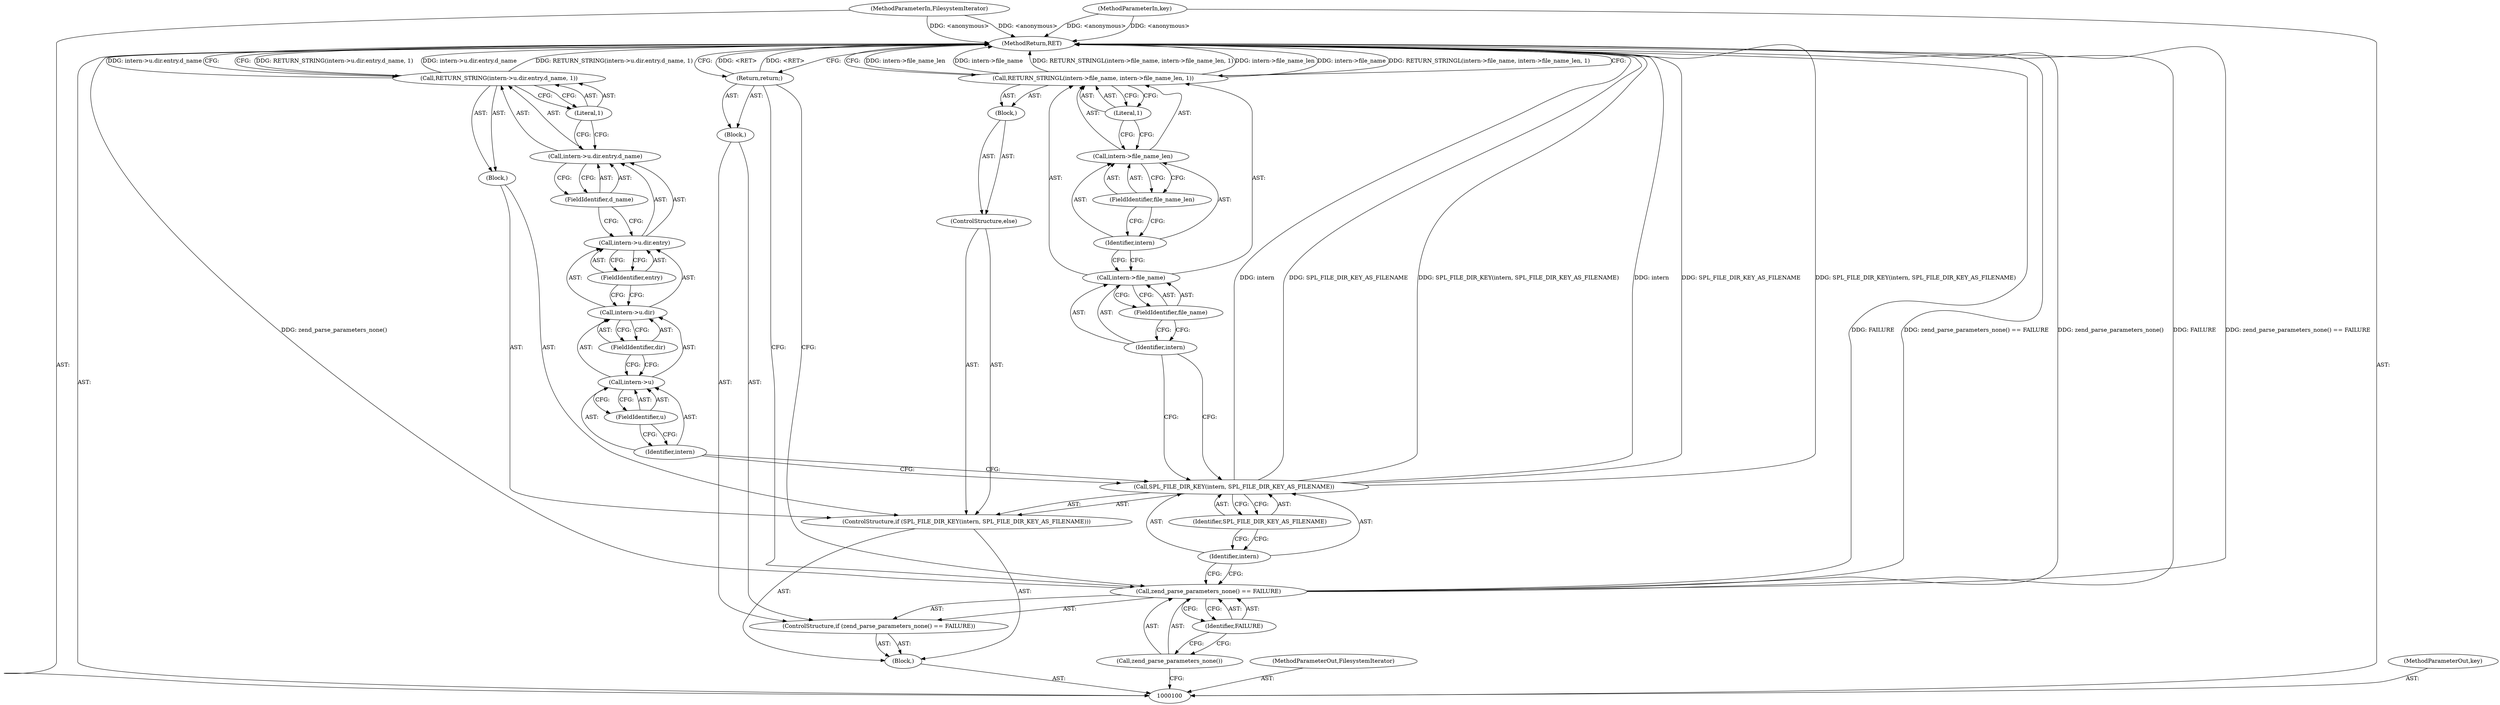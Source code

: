 digraph "0_php-src_7245bff300d3fa8bacbef7897ff080a6f1c23eba?w=1_8" {
"1000136" [label="(MethodReturn,RET)"];
"1000101" [label="(MethodParameterIn,FilesystemIterator)"];
"1000177" [label="(MethodParameterOut,FilesystemIterator)"];
"1000102" [label="(MethodParameterIn,key)"];
"1000178" [label="(MethodParameterOut,key)"];
"1000116" [label="(Call,intern->u.dir.entry.d_name)"];
"1000117" [label="(Call,intern->u.dir.entry)"];
"1000118" [label="(Call,intern->u.dir)"];
"1000119" [label="(Call,intern->u)"];
"1000120" [label="(Identifier,intern)"];
"1000115" [label="(Call,RETURN_STRING(intern->u.dir.entry.d_name, 1))"];
"1000121" [label="(FieldIdentifier,u)"];
"1000122" [label="(FieldIdentifier,dir)"];
"1000123" [label="(FieldIdentifier,entry)"];
"1000124" [label="(FieldIdentifier,d_name)"];
"1000125" [label="(Literal,1)"];
"1000126" [label="(ControlStructure,else)"];
"1000127" [label="(Block,)"];
"1000129" [label="(Call,intern->file_name)"];
"1000130" [label="(Identifier,intern)"];
"1000128" [label="(Call,RETURN_STRINGL(intern->file_name, intern->file_name_len, 1))"];
"1000131" [label="(FieldIdentifier,file_name)"];
"1000132" [label="(Call,intern->file_name_len)"];
"1000133" [label="(Identifier,intern)"];
"1000134" [label="(FieldIdentifier,file_name_len)"];
"1000135" [label="(Literal,1)"];
"1000103" [label="(Block,)"];
"1000104" [label="(ControlStructure,if (zend_parse_parameters_none() == FAILURE))"];
"1000107" [label="(Identifier,FAILURE)"];
"1000108" [label="(Block,)"];
"1000105" [label="(Call,zend_parse_parameters_none() == FAILURE)"];
"1000106" [label="(Call,zend_parse_parameters_none())"];
"1000109" [label="(Return,return;)"];
"1000110" [label="(ControlStructure,if (SPL_FILE_DIR_KEY(intern, SPL_FILE_DIR_KEY_AS_FILENAME)))"];
"1000112" [label="(Identifier,intern)"];
"1000113" [label="(Identifier,SPL_FILE_DIR_KEY_AS_FILENAME)"];
"1000111" [label="(Call,SPL_FILE_DIR_KEY(intern, SPL_FILE_DIR_KEY_AS_FILENAME))"];
"1000114" [label="(Block,)"];
"1000136" -> "1000100"  [label="AST: "];
"1000136" -> "1000109"  [label="CFG: "];
"1000136" -> "1000115"  [label="CFG: "];
"1000136" -> "1000128"  [label="CFG: "];
"1000105" -> "1000136"  [label="DDG: FAILURE"];
"1000105" -> "1000136"  [label="DDG: zend_parse_parameters_none() == FAILURE"];
"1000105" -> "1000136"  [label="DDG: zend_parse_parameters_none()"];
"1000128" -> "1000136"  [label="DDG: intern->file_name_len"];
"1000128" -> "1000136"  [label="DDG: intern->file_name"];
"1000128" -> "1000136"  [label="DDG: RETURN_STRINGL(intern->file_name, intern->file_name_len, 1)"];
"1000115" -> "1000136"  [label="DDG: RETURN_STRING(intern->u.dir.entry.d_name, 1)"];
"1000115" -> "1000136"  [label="DDG: intern->u.dir.entry.d_name"];
"1000102" -> "1000136"  [label="DDG: <anonymous>"];
"1000111" -> "1000136"  [label="DDG: intern"];
"1000111" -> "1000136"  [label="DDG: SPL_FILE_DIR_KEY_AS_FILENAME"];
"1000111" -> "1000136"  [label="DDG: SPL_FILE_DIR_KEY(intern, SPL_FILE_DIR_KEY_AS_FILENAME)"];
"1000101" -> "1000136"  [label="DDG: <anonymous>"];
"1000109" -> "1000136"  [label="DDG: <RET>"];
"1000101" -> "1000100"  [label="AST: "];
"1000101" -> "1000136"  [label="DDG: <anonymous>"];
"1000177" -> "1000100"  [label="AST: "];
"1000102" -> "1000100"  [label="AST: "];
"1000102" -> "1000136"  [label="DDG: <anonymous>"];
"1000178" -> "1000100"  [label="AST: "];
"1000116" -> "1000115"  [label="AST: "];
"1000116" -> "1000124"  [label="CFG: "];
"1000117" -> "1000116"  [label="AST: "];
"1000124" -> "1000116"  [label="AST: "];
"1000125" -> "1000116"  [label="CFG: "];
"1000117" -> "1000116"  [label="AST: "];
"1000117" -> "1000123"  [label="CFG: "];
"1000118" -> "1000117"  [label="AST: "];
"1000123" -> "1000117"  [label="AST: "];
"1000124" -> "1000117"  [label="CFG: "];
"1000118" -> "1000117"  [label="AST: "];
"1000118" -> "1000122"  [label="CFG: "];
"1000119" -> "1000118"  [label="AST: "];
"1000122" -> "1000118"  [label="AST: "];
"1000123" -> "1000118"  [label="CFG: "];
"1000119" -> "1000118"  [label="AST: "];
"1000119" -> "1000121"  [label="CFG: "];
"1000120" -> "1000119"  [label="AST: "];
"1000121" -> "1000119"  [label="AST: "];
"1000122" -> "1000119"  [label="CFG: "];
"1000120" -> "1000119"  [label="AST: "];
"1000120" -> "1000111"  [label="CFG: "];
"1000121" -> "1000120"  [label="CFG: "];
"1000115" -> "1000114"  [label="AST: "];
"1000115" -> "1000125"  [label="CFG: "];
"1000116" -> "1000115"  [label="AST: "];
"1000125" -> "1000115"  [label="AST: "];
"1000136" -> "1000115"  [label="CFG: "];
"1000115" -> "1000136"  [label="DDG: RETURN_STRING(intern->u.dir.entry.d_name, 1)"];
"1000115" -> "1000136"  [label="DDG: intern->u.dir.entry.d_name"];
"1000121" -> "1000119"  [label="AST: "];
"1000121" -> "1000120"  [label="CFG: "];
"1000119" -> "1000121"  [label="CFG: "];
"1000122" -> "1000118"  [label="AST: "];
"1000122" -> "1000119"  [label="CFG: "];
"1000118" -> "1000122"  [label="CFG: "];
"1000123" -> "1000117"  [label="AST: "];
"1000123" -> "1000118"  [label="CFG: "];
"1000117" -> "1000123"  [label="CFG: "];
"1000124" -> "1000116"  [label="AST: "];
"1000124" -> "1000117"  [label="CFG: "];
"1000116" -> "1000124"  [label="CFG: "];
"1000125" -> "1000115"  [label="AST: "];
"1000125" -> "1000116"  [label="CFG: "];
"1000115" -> "1000125"  [label="CFG: "];
"1000126" -> "1000110"  [label="AST: "];
"1000127" -> "1000126"  [label="AST: "];
"1000127" -> "1000126"  [label="AST: "];
"1000128" -> "1000127"  [label="AST: "];
"1000129" -> "1000128"  [label="AST: "];
"1000129" -> "1000131"  [label="CFG: "];
"1000130" -> "1000129"  [label="AST: "];
"1000131" -> "1000129"  [label="AST: "];
"1000133" -> "1000129"  [label="CFG: "];
"1000130" -> "1000129"  [label="AST: "];
"1000130" -> "1000111"  [label="CFG: "];
"1000131" -> "1000130"  [label="CFG: "];
"1000128" -> "1000127"  [label="AST: "];
"1000128" -> "1000135"  [label="CFG: "];
"1000129" -> "1000128"  [label="AST: "];
"1000132" -> "1000128"  [label="AST: "];
"1000135" -> "1000128"  [label="AST: "];
"1000136" -> "1000128"  [label="CFG: "];
"1000128" -> "1000136"  [label="DDG: intern->file_name_len"];
"1000128" -> "1000136"  [label="DDG: intern->file_name"];
"1000128" -> "1000136"  [label="DDG: RETURN_STRINGL(intern->file_name, intern->file_name_len, 1)"];
"1000131" -> "1000129"  [label="AST: "];
"1000131" -> "1000130"  [label="CFG: "];
"1000129" -> "1000131"  [label="CFG: "];
"1000132" -> "1000128"  [label="AST: "];
"1000132" -> "1000134"  [label="CFG: "];
"1000133" -> "1000132"  [label="AST: "];
"1000134" -> "1000132"  [label="AST: "];
"1000135" -> "1000132"  [label="CFG: "];
"1000133" -> "1000132"  [label="AST: "];
"1000133" -> "1000129"  [label="CFG: "];
"1000134" -> "1000133"  [label="CFG: "];
"1000134" -> "1000132"  [label="AST: "];
"1000134" -> "1000133"  [label="CFG: "];
"1000132" -> "1000134"  [label="CFG: "];
"1000135" -> "1000128"  [label="AST: "];
"1000135" -> "1000132"  [label="CFG: "];
"1000128" -> "1000135"  [label="CFG: "];
"1000103" -> "1000100"  [label="AST: "];
"1000104" -> "1000103"  [label="AST: "];
"1000110" -> "1000103"  [label="AST: "];
"1000104" -> "1000103"  [label="AST: "];
"1000105" -> "1000104"  [label="AST: "];
"1000108" -> "1000104"  [label="AST: "];
"1000107" -> "1000105"  [label="AST: "];
"1000107" -> "1000106"  [label="CFG: "];
"1000105" -> "1000107"  [label="CFG: "];
"1000108" -> "1000104"  [label="AST: "];
"1000109" -> "1000108"  [label="AST: "];
"1000105" -> "1000104"  [label="AST: "];
"1000105" -> "1000107"  [label="CFG: "];
"1000106" -> "1000105"  [label="AST: "];
"1000107" -> "1000105"  [label="AST: "];
"1000109" -> "1000105"  [label="CFG: "];
"1000112" -> "1000105"  [label="CFG: "];
"1000105" -> "1000136"  [label="DDG: FAILURE"];
"1000105" -> "1000136"  [label="DDG: zend_parse_parameters_none() == FAILURE"];
"1000105" -> "1000136"  [label="DDG: zend_parse_parameters_none()"];
"1000106" -> "1000105"  [label="AST: "];
"1000106" -> "1000100"  [label="CFG: "];
"1000107" -> "1000106"  [label="CFG: "];
"1000109" -> "1000108"  [label="AST: "];
"1000109" -> "1000105"  [label="CFG: "];
"1000136" -> "1000109"  [label="CFG: "];
"1000109" -> "1000136"  [label="DDG: <RET>"];
"1000110" -> "1000103"  [label="AST: "];
"1000111" -> "1000110"  [label="AST: "];
"1000114" -> "1000110"  [label="AST: "];
"1000126" -> "1000110"  [label="AST: "];
"1000112" -> "1000111"  [label="AST: "];
"1000112" -> "1000105"  [label="CFG: "];
"1000113" -> "1000112"  [label="CFG: "];
"1000113" -> "1000111"  [label="AST: "];
"1000113" -> "1000112"  [label="CFG: "];
"1000111" -> "1000113"  [label="CFG: "];
"1000111" -> "1000110"  [label="AST: "];
"1000111" -> "1000113"  [label="CFG: "];
"1000112" -> "1000111"  [label="AST: "];
"1000113" -> "1000111"  [label="AST: "];
"1000120" -> "1000111"  [label="CFG: "];
"1000130" -> "1000111"  [label="CFG: "];
"1000111" -> "1000136"  [label="DDG: intern"];
"1000111" -> "1000136"  [label="DDG: SPL_FILE_DIR_KEY_AS_FILENAME"];
"1000111" -> "1000136"  [label="DDG: SPL_FILE_DIR_KEY(intern, SPL_FILE_DIR_KEY_AS_FILENAME)"];
"1000114" -> "1000110"  [label="AST: "];
"1000115" -> "1000114"  [label="AST: "];
}
